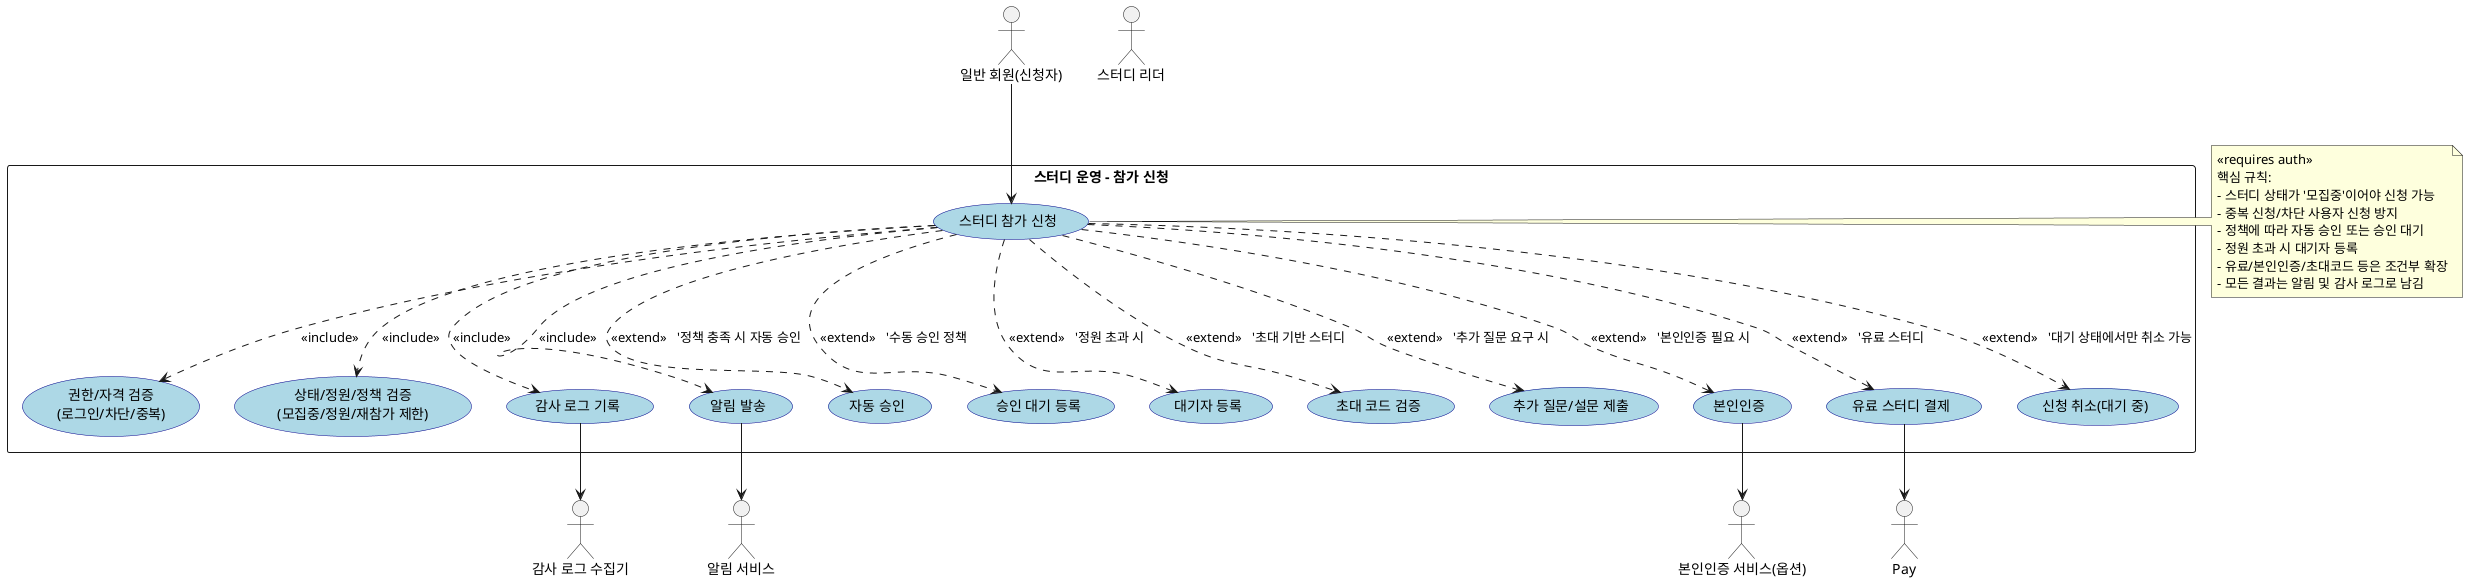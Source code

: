 @startuml
' 스터디 참가 신청 Use Case Diagram

skinparam packageStyle rectangle
skinparam usecase {
  BackgroundColor LightBlue
  BorderColor DarkBlue
}

' === Actors ===
actor "일반 회원(신청자)" as User
actor "스터디 리더" as Leader
actor "알림 서비스" as Noti
actor "감사 로그 수집기" as Audit
actor "본인인증 서비스(옵션)" as Verify

' === System Boundary ===
rectangle "스터디 운영 - 참가 신청" as ApplyStudy {

  ' 메인 UC
  usecase "스터디 참가 신청" as UC_Apply

  ' 항상 수행되는 교차 관심사 (include)
  usecase "권한/자격 검증\n(로그인/차단/중복)" as UC_Authz
  usecase "상태/정원/정책 검증\n(모집중/정원/재참가 제한)" as UC_Validate
  usecase "감사 로그 기록" as UC_Audit
  usecase "알림 발송" as UC_Notify

  ' 조건부/선택 흐름 (extend)
  usecase "자동 승인" as UC_AutoApprove
  usecase "승인 대기 등록" as UC_Pending
  usecase "대기자 등록" as UC_Waitlist
  usecase "초대 코드 검증" as UC_Invite
  usecase "추가 질문/설문 제출" as UC_Questionnaire
  usecase "본인인증" as UC_Verify
  usecase "유료 스터디 결제" as UC_Payment
  usecase "신청 취소(대기 중)" as UC_Cancel
}

' === 실행자 연결 ===
User --> UC_Apply
'Leader --> UC_Cancel  '리더가 대기 취소를 대신 처리하는 정책이 있을 수 있음(선택)

' === include: 공통 교차 관심사 ===
UC_Apply ..> UC_Authz    : <<include>>
UC_Apply ..> UC_Validate : <<include>>
UC_Apply ..> UC_Audit    : <<include>>
UC_Apply ..> UC_Notify   : <<include>>

' === extend: 조건부/선택 흐름 ===
UC_Apply ..> UC_Invite        : <<extend>>   '초대 기반 스터디
UC_Apply ..> UC_Questionnaire : <<extend>>   '추가 질문 요구 시
UC_Apply ..> UC_Verify        : <<extend>>   '본인인증 필요 시
UC_Apply ..> UC_Payment       : <<extend>>   '유료 스터디
UC_Apply ..> UC_AutoApprove   : <<extend>>   '정책 충족 시 자동 승인
UC_Apply ..> UC_Pending       : <<extend>>   '수동 승인 정책
UC_Apply ..> UC_Waitlist      : <<extend>>   '정원 초과 시
UC_Apply ..> UC_Cancel        : <<extend>>   '대기 상태에서만 취소 가능

' === 외부 시스템 연동 ===
UC_Audit --> Audit
UC_Notify --> Noti
UC_Payment --> Pay
UC_Verify --> Verify

' === Notes ===
note right of UC_Apply
«requires auth»
핵심 규칙:
- 스터디 상태가 '모집중'이어야 신청 가능
- 중복 신청/차단 사용자 신청 방지
- 정책에 따라 자동 승인 또는 승인 대기
- 정원 초과 시 대기자 등록
- 유료/본인인증/초대코드 등은 조건부 확장
- 모든 결과는 알림 및 감사 로그로 남김
end note

@enduml
